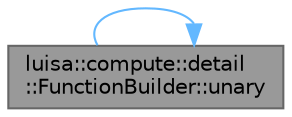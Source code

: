digraph "luisa::compute::detail::FunctionBuilder::unary"
{
 // LATEX_PDF_SIZE
  bgcolor="transparent";
  edge [fontname=Helvetica,fontsize=10,labelfontname=Helvetica,labelfontsize=10];
  node [fontname=Helvetica,fontsize=10,shape=box,height=0.2,width=0.4];
  rankdir="LR";
  Node1 [id="Node000001",label="luisa::compute::detail\l::FunctionBuilder::unary",height=0.2,width=0.4,color="gray40", fillcolor="grey60", style="filled", fontcolor="black",tooltip="Create unary expression"];
  Node1 -> Node1 [id="edge1_Node000001_Node000001",color="steelblue1",style="solid",tooltip=" "];
}
